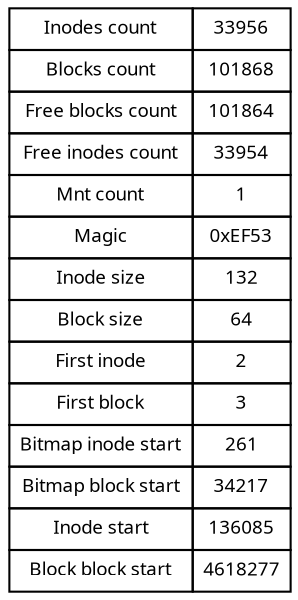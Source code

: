 digraph G {graph[rankdir=LR, overlap=false, splines=true];node[shape = record, fontsize = 9, fontname = "Verdana"]; SP [shape=none, margin=0, label=<<table border="0" cellborder="1" cellspacing="0" cellpadding="4"><tr><td>Inodes count</td><td>33956</td></tr><tr><td>Blocks count</td><td>101868</td></tr><tr><td>Free blocks count</td><td>101864</td></tr><tr><td>Free inodes count</td><td>33954</td></tr><tr><td>Mnt count</td><td>1</td></tr><tr><td>Magic</td><td>0xEF53</td></tr><tr><td>Inode size</td><td>132</td></tr><tr><td>Block size</td><td>64</td></tr><tr><td>First inode</td><td>2</td></tr><tr><td>First block</td><td>3</td></tr><tr><td>Bitmap inode start</td><td>261</td></tr><tr><td>Bitmap block start</td><td>34217</td></tr><tr><td>Inode start</td><td>136085</td></tr><tr><td>Block block start</td><td>4618277</td></tr></table>>];}